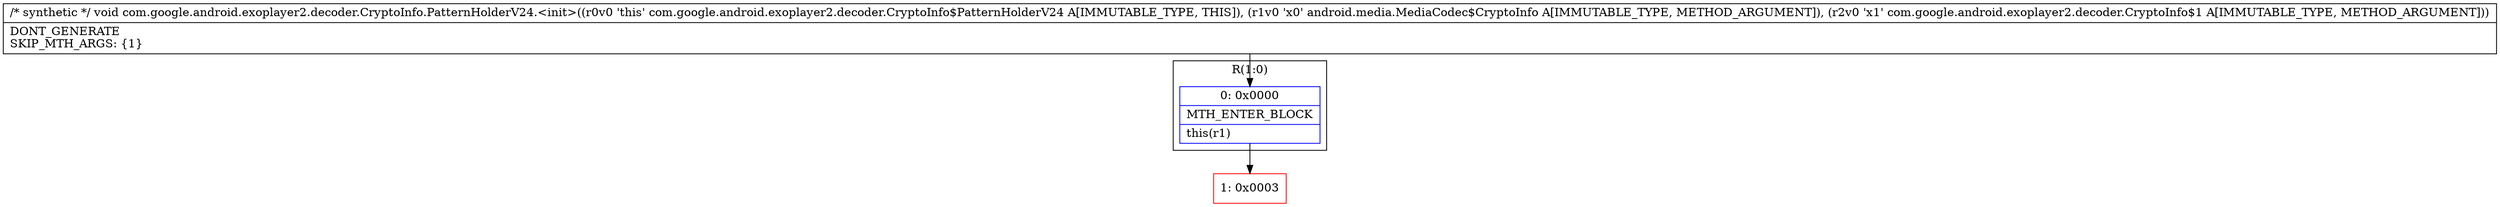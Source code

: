 digraph "CFG forcom.google.android.exoplayer2.decoder.CryptoInfo.PatternHolderV24.\<init\>(Landroid\/media\/MediaCodec$CryptoInfo;Lcom\/google\/android\/exoplayer2\/decoder\/CryptoInfo$1;)V" {
subgraph cluster_Region_2091025573 {
label = "R(1:0)";
node [shape=record,color=blue];
Node_0 [shape=record,label="{0\:\ 0x0000|MTH_ENTER_BLOCK\l|this(r1)\l}"];
}
Node_1 [shape=record,color=red,label="{1\:\ 0x0003}"];
MethodNode[shape=record,label="{\/* synthetic *\/ void com.google.android.exoplayer2.decoder.CryptoInfo.PatternHolderV24.\<init\>((r0v0 'this' com.google.android.exoplayer2.decoder.CryptoInfo$PatternHolderV24 A[IMMUTABLE_TYPE, THIS]), (r1v0 'x0' android.media.MediaCodec$CryptoInfo A[IMMUTABLE_TYPE, METHOD_ARGUMENT]), (r2v0 'x1' com.google.android.exoplayer2.decoder.CryptoInfo$1 A[IMMUTABLE_TYPE, METHOD_ARGUMENT]))  | DONT_GENERATE\lSKIP_MTH_ARGS: \{1\}\l}"];
MethodNode -> Node_0;
Node_0 -> Node_1;
}

